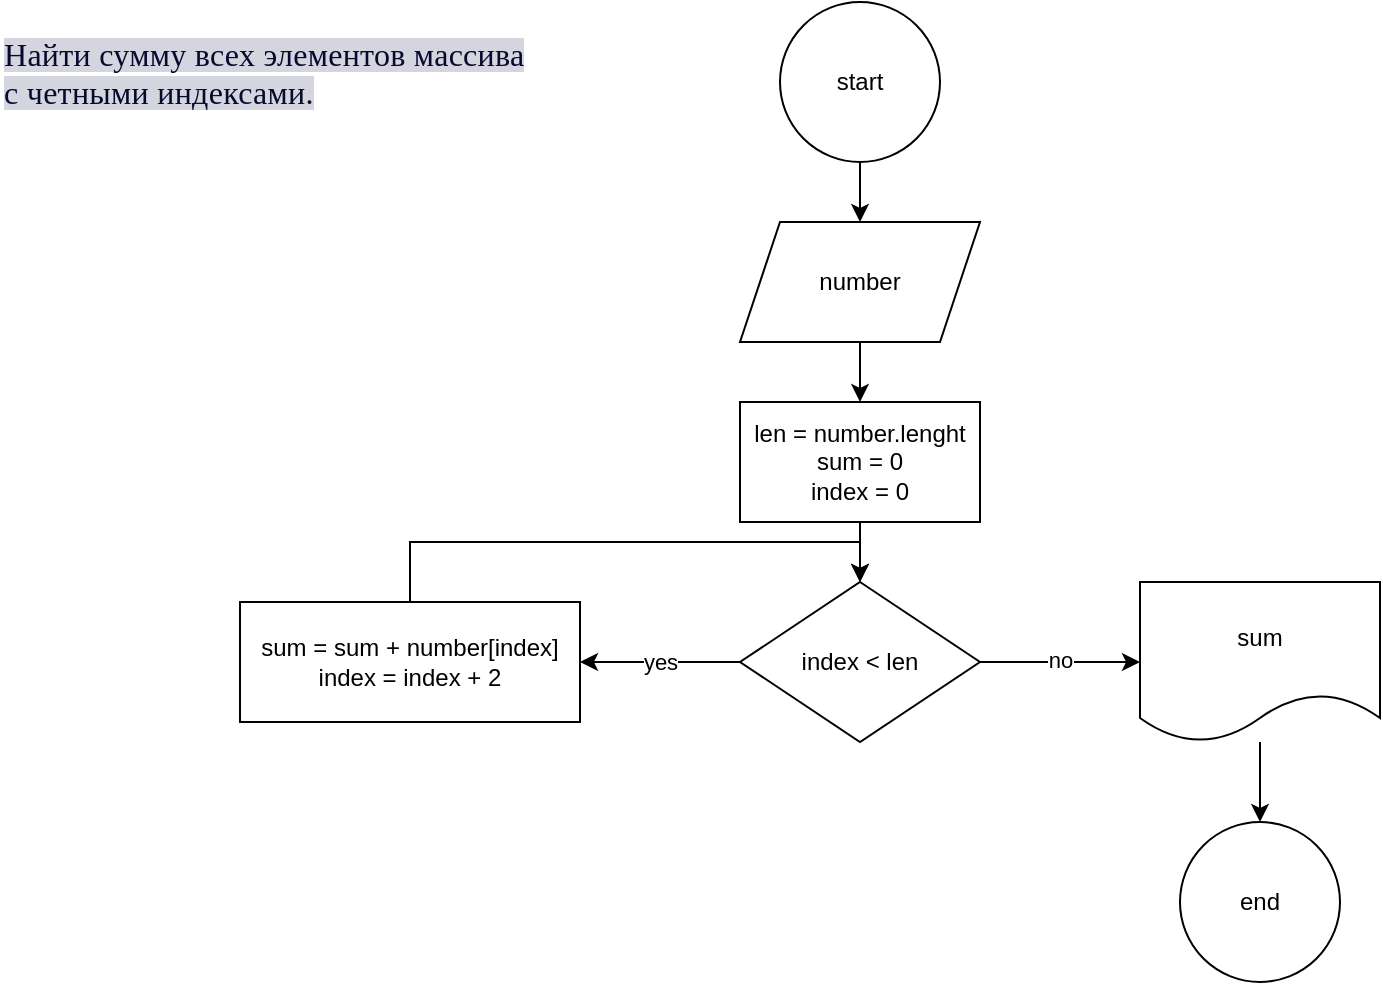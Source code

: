 <mxfile version="22.0.5" type="google" pages="3">
  <diagram name="Страница — 1" id="dMQwLhEyR6IjYHKLwD6l">
    <mxGraphModel grid="1" page="1" gridSize="10" guides="1" tooltips="1" connect="1" arrows="1" fold="1" pageScale="1" pageWidth="827" pageHeight="1169" math="0" shadow="0">
      <root>
        <mxCell id="0" />
        <mxCell id="1" parent="0" />
        <mxCell id="y9IpWmfuo_wpuVKA5mXV-1" value="&lt;span style=&quot;color: rgb(6, 10, 45); font-family: PTRootUIWebMedium; font-size: 16px; font-style: normal; font-variant-ligatures: normal; font-variant-caps: normal; font-weight: 400; letter-spacing: 0.14px; orphans: 2; text-align: start; text-indent: 0px; text-transform: none; widows: 2; word-spacing: 0px; -webkit-text-stroke-width: 0px; background-color: rgb(212, 213, 222); text-decoration-thickness: initial; text-decoration-style: initial; text-decoration-color: initial; float: none; display: inline !important;&quot;&gt;Найти сумму всех элементов массива &lt;/span&gt;&lt;span style=&quot;color: rgb(6, 10, 45); font-family: PTRootUIWebMedium; font-size: 16px; font-style: normal; font-variant-ligatures: normal; font-variant-caps: normal; font-weight: 400; letter-spacing: 0.14px; orphans: 2; text-align: start; text-indent: 0px; text-transform: none; widows: 2; word-spacing: 0px; -webkit-text-stroke-width: 0px; background-color: rgb(212, 213, 222); text-decoration-thickness: initial; text-decoration-style: initial; text-decoration-color: initial; float: none; display: inline !important;&quot;&gt;&#xa;&lt;/span&gt;&lt;span style=&quot;color: rgb(6, 10, 45); font-family: PTRootUIWebMedium; font-size: 16px; font-style: normal; font-variant-ligatures: normal; font-variant-caps: normal; font-weight: 400; letter-spacing: 0.14px; orphans: 2; text-align: start; text-indent: 0px; text-transform: none; widows: 2; word-spacing: 0px; -webkit-text-stroke-width: 0px; background-color: rgb(212, 213, 222); text-decoration-thickness: initial; text-decoration-style: initial; text-decoration-color: initial; float: none; display: inline !important;&quot;&gt;с четными индексами.&lt;/span&gt;" style="text;whiteSpace=wrap;html=1;" vertex="1" parent="1">
          <mxGeometry x="10" y="10" width="290" height="60" as="geometry" />
        </mxCell>
        <mxCell id="y9IpWmfuo_wpuVKA5mXV-4" value="" style="edgeStyle=orthogonalEdgeStyle;rounded=0;orthogonalLoop=1;jettySize=auto;html=1;" edge="1" parent="1" source="y9IpWmfuo_wpuVKA5mXV-2" target="y9IpWmfuo_wpuVKA5mXV-3">
          <mxGeometry relative="1" as="geometry" />
        </mxCell>
        <mxCell id="y9IpWmfuo_wpuVKA5mXV-2" value="start" style="ellipse;whiteSpace=wrap;html=1;aspect=fixed;" vertex="1" parent="1">
          <mxGeometry x="400" width="80" height="80" as="geometry" />
        </mxCell>
        <mxCell id="y9IpWmfuo_wpuVKA5mXV-6" value="" style="edgeStyle=orthogonalEdgeStyle;rounded=0;orthogonalLoop=1;jettySize=auto;html=1;" edge="1" parent="1" source="y9IpWmfuo_wpuVKA5mXV-3" target="y9IpWmfuo_wpuVKA5mXV-5">
          <mxGeometry relative="1" as="geometry" />
        </mxCell>
        <mxCell id="y9IpWmfuo_wpuVKA5mXV-3" value="number" style="shape=parallelogram;perimeter=parallelogramPerimeter;whiteSpace=wrap;html=1;fixedSize=1;" vertex="1" parent="1">
          <mxGeometry x="380" y="110" width="120" height="60" as="geometry" />
        </mxCell>
        <mxCell id="y9IpWmfuo_wpuVKA5mXV-8" value="" style="edgeStyle=orthogonalEdgeStyle;rounded=0;orthogonalLoop=1;jettySize=auto;html=1;" edge="1" parent="1" source="y9IpWmfuo_wpuVKA5mXV-5" target="y9IpWmfuo_wpuVKA5mXV-7">
          <mxGeometry relative="1" as="geometry" />
        </mxCell>
        <mxCell id="y9IpWmfuo_wpuVKA5mXV-5" value="len = number.lenght&lt;br&gt;sum = 0&lt;br&gt;index = 0" style="whiteSpace=wrap;html=1;" vertex="1" parent="1">
          <mxGeometry x="380" y="200" width="120" height="60" as="geometry" />
        </mxCell>
        <mxCell id="y9IpWmfuo_wpuVKA5mXV-10" value="" style="edgeStyle=orthogonalEdgeStyle;rounded=0;orthogonalLoop=1;jettySize=auto;html=1;" edge="1" parent="1" source="y9IpWmfuo_wpuVKA5mXV-7" target="y9IpWmfuo_wpuVKA5mXV-9">
          <mxGeometry relative="1" as="geometry" />
        </mxCell>
        <mxCell id="y9IpWmfuo_wpuVKA5mXV-11" value="yes" style="edgeLabel;html=1;align=center;verticalAlign=middle;resizable=0;points=[];" vertex="1" connectable="0" parent="y9IpWmfuo_wpuVKA5mXV-10">
          <mxGeometry relative="1" as="geometry">
            <mxPoint as="offset" />
          </mxGeometry>
        </mxCell>
        <mxCell id="y9IpWmfuo_wpuVKA5mXV-14" value="" style="edgeStyle=orthogonalEdgeStyle;rounded=0;orthogonalLoop=1;jettySize=auto;html=1;" edge="1" parent="1" source="y9IpWmfuo_wpuVKA5mXV-7" target="y9IpWmfuo_wpuVKA5mXV-13">
          <mxGeometry relative="1" as="geometry" />
        </mxCell>
        <mxCell id="y9IpWmfuo_wpuVKA5mXV-15" value="no" style="edgeLabel;html=1;align=center;verticalAlign=middle;resizable=0;points=[];" vertex="1" connectable="0" parent="y9IpWmfuo_wpuVKA5mXV-14">
          <mxGeometry y="1" relative="1" as="geometry">
            <mxPoint as="offset" />
          </mxGeometry>
        </mxCell>
        <mxCell id="y9IpWmfuo_wpuVKA5mXV-7" value="index &amp;lt; len" style="rhombus;whiteSpace=wrap;html=1;" vertex="1" parent="1">
          <mxGeometry x="380" y="290" width="120" height="80" as="geometry" />
        </mxCell>
        <mxCell id="y9IpWmfuo_wpuVKA5mXV-12" style="edgeStyle=orthogonalEdgeStyle;rounded=0;orthogonalLoop=1;jettySize=auto;html=1;entryX=0.5;entryY=0;entryDx=0;entryDy=0;" edge="1" parent="1" source="y9IpWmfuo_wpuVKA5mXV-9" target="y9IpWmfuo_wpuVKA5mXV-7">
          <mxGeometry relative="1" as="geometry">
            <Array as="points">
              <mxPoint x="215" y="270" />
              <mxPoint x="440" y="270" />
            </Array>
          </mxGeometry>
        </mxCell>
        <mxCell id="y9IpWmfuo_wpuVKA5mXV-9" value="sum = sum + number[index]&lt;br&gt;index = index + 2" style="whiteSpace=wrap;html=1;" vertex="1" parent="1">
          <mxGeometry x="130" y="300" width="170" height="60" as="geometry" />
        </mxCell>
        <mxCell id="y9IpWmfuo_wpuVKA5mXV-17" value="" style="edgeStyle=orthogonalEdgeStyle;rounded=0;orthogonalLoop=1;jettySize=auto;html=1;" edge="1" parent="1" source="y9IpWmfuo_wpuVKA5mXV-13" target="y9IpWmfuo_wpuVKA5mXV-16">
          <mxGeometry relative="1" as="geometry" />
        </mxCell>
        <mxCell id="y9IpWmfuo_wpuVKA5mXV-13" value="sum" style="shape=document;whiteSpace=wrap;html=1;boundedLbl=1;" vertex="1" parent="1">
          <mxGeometry x="580" y="290" width="120" height="80" as="geometry" />
        </mxCell>
        <mxCell id="y9IpWmfuo_wpuVKA5mXV-16" value="end" style="ellipse;whiteSpace=wrap;html=1;" vertex="1" parent="1">
          <mxGeometry x="600" y="410" width="80" height="80" as="geometry" />
        </mxCell>
      </root>
    </mxGraphModel>
  </diagram>
  <diagram id="hXPOrqXnQB95cF0nuHZS" name="task 1">
    <mxGraphModel grid="1" page="1" gridSize="10" guides="1" tooltips="1" connect="1" arrows="1" fold="1" pageScale="1" pageWidth="827" pageHeight="1169" math="0" shadow="0">
      <root>
        <mxCell id="0" />
        <mxCell id="1" parent="0" />
        <mxCell id="ICz3z7bqrMpe7qEZKJFQ-1" value="&lt;span style=&quot;background-color: rgb(255, 255, 255); color: rgb(44, 45, 48); font-family: Onest, Roboto, &amp;quot;San Francisco&amp;quot;, &amp;quot;Helvetica Neue&amp;quot;, Helvetica, Arial; font-size: 15px;&quot;&gt;Нахождение индексов максимального и минимального элемента массива&lt;/span&gt;" style="text;whiteSpace=wrap;html=1;" vertex="1" parent="1">
          <mxGeometry x="-820" y="-1160" width="440" height="70" as="geometry" />
        </mxCell>
      </root>
    </mxGraphModel>
  </diagram>
  <diagram id="PO5xf4040jnmO31OGj1g" name="task 2">
    <mxGraphModel grid="1" page="1" gridSize="10" guides="1" tooltips="1" connect="1" arrows="1" fold="1" pageScale="1" pageWidth="827" pageHeight="1169" math="0" shadow="0">
      <root>
        <mxCell id="0" />
        <mxCell id="1" parent="0" />
        <mxCell id="ZZdLDMhqPmf3tNM01bhW-1" value="&lt;span style=&quot;background-color: rgb(255, 255, 255); color: rgb(44, 45, 48); font-family: Onest, Roboto, &amp;quot;San Francisco&amp;quot;, &amp;quot;Helvetica Neue&amp;quot;, Helvetica, Arial; font-size: 15px;&quot;&gt;Задание на «разворот» массива. Нужно перевернуть массив и записать его в обратном порядке&lt;/span&gt;" style="text;whiteSpace=wrap;html=1;" vertex="1" parent="1">
          <mxGeometry width="560" height="70" as="geometry" />
        </mxCell>
      </root>
    </mxGraphModel>
  </diagram>
</mxfile>
